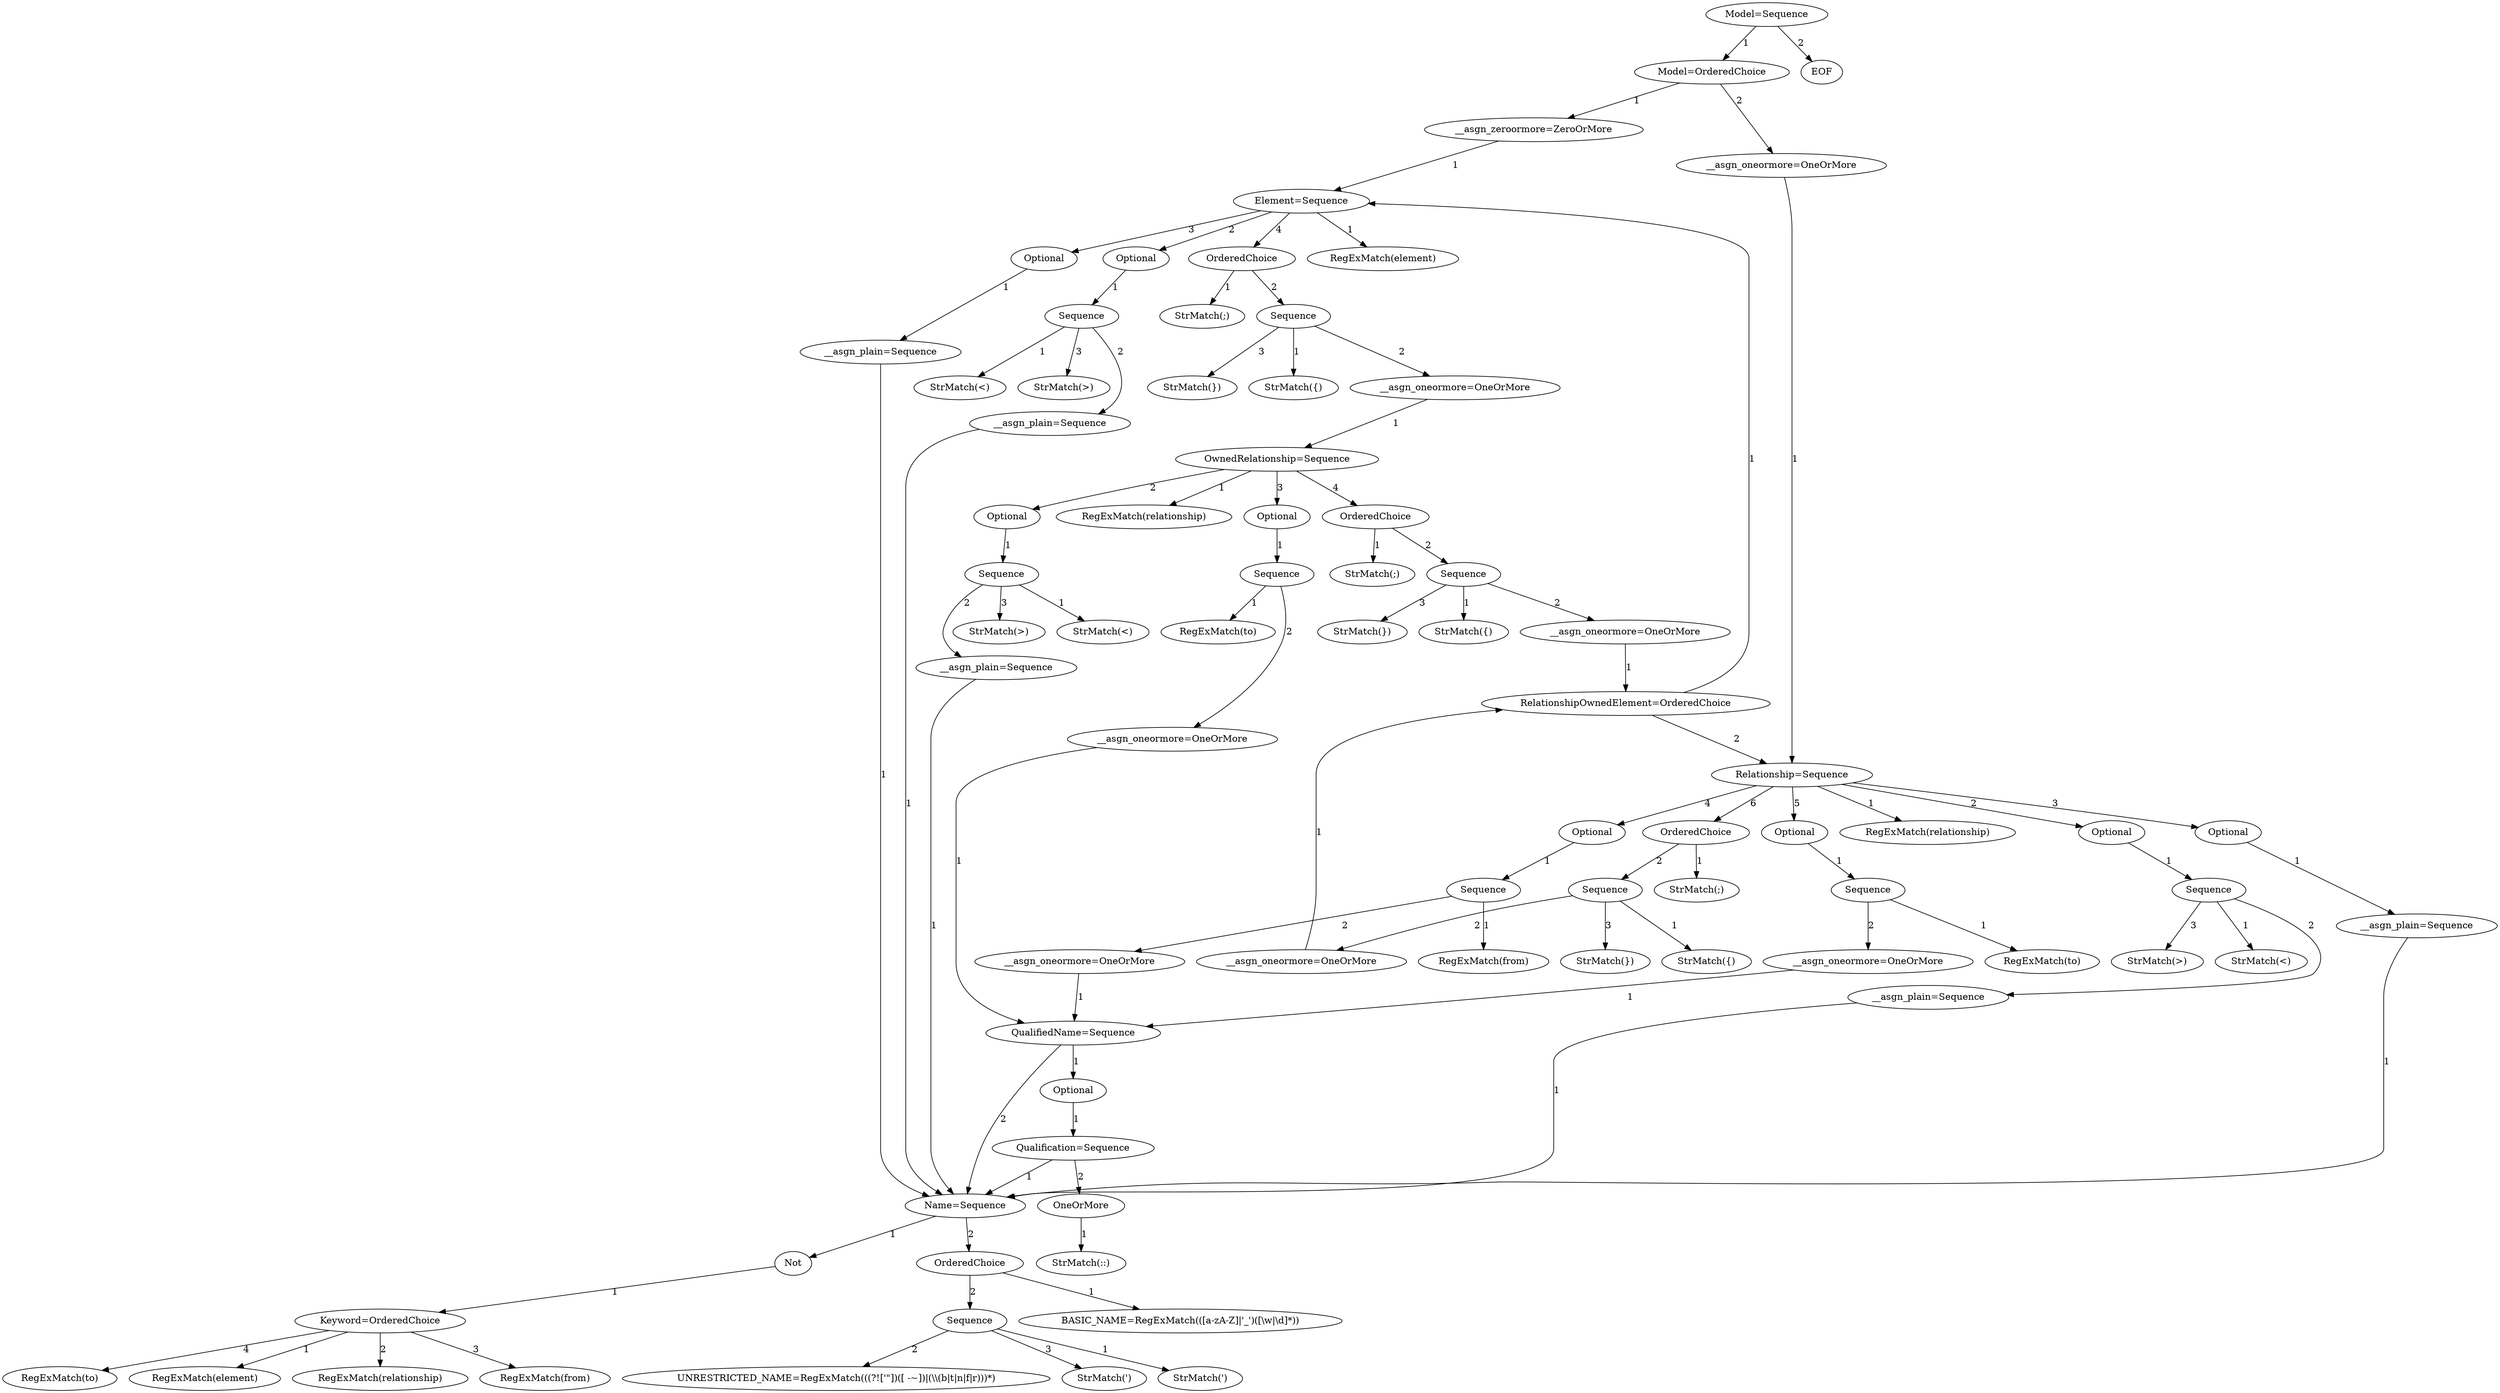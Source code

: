digraph arpeggio_graph {
140450667181824 [label="Model=Sequence"];
140450667181824->140450667101584 [label="1"]

140450667101584 [label="Model=OrderedChoice"];
140450667101584->140450667102016 [label="1"]

140450667102016 [label="__asgn_zeroormore=ZeroOrMore"];
140450667102016->140450667101488 [label="1"]

140450667101488 [label="Element=Sequence"];
140450667101488->140450667101920 [label="1"]

140450667101920 [label="RegExMatch(element)"];
140450667101488->140450667101632 [label="2"]

140450667101632 [label="Optional"];
140450667101632->140450667086320 [label="1"]

140450667086320 [label="Sequence"];
140450667086320->140450667086704 [label="1"]

140450667086704 [label="StrMatch(<)"];
140450667086320->140450667086656 [label="2"]

140450667086656 [label="__asgn_plain=Sequence"];
140450667086656->140450667149488 [label="1"]

140450667149488 [label="Name=Sequence"];
140450667149488->140450667149680 [label="1"]

140450667149680 [label="Not"];
140450667149680->140450667183504 [label="1"]

140450667183504 [label="Keyword=OrderedChoice"];
140450667183504->140450667184032 [label="1"]

140450667184032 [label="RegExMatch(element)"];
140450667183504->140450667184080 [label="2"]

140450667184080 [label="RegExMatch(relationship)"];
140450667183504->140450667183744 [label="3"]

140450667183744 [label="RegExMatch(from)"];
140450667183504->140450667183792 [label="4"]

140450667183792 [label="RegExMatch(to)"];
140450667149488->140450667150016 [label="2"]

140450667150016 [label="OrderedChoice"];
140450667150016->140450667151312 [label="1"]

140450667151312 [label="BASIC_NAME=RegExMatch(([a-zA-Z]|'_')([\\w|\\d]*))"];
140450667150016->140450667150112 [label="2"]

140450667150112 [label="Sequence"];
140450667150112->140450667150592 [label="1"]

140450667150592 [label="StrMatch(')"];
140450667150112->140450667180816 [label="2"]

140450667180816 [label="UNRESTRICTED_NAME=RegExMatch(((?!['\"])([ -~])|(\\\\(b|t|n|f|r)))*)"];
140450667150112->140450667150736 [label="3"]

140450667150736 [label="StrMatch(')"];
140450667086320->140450667087040 [label="3"]

140450667087040 [label="StrMatch(>)"];
140450667101488->140450667101536 [label="3"]

140450667101536 [label="Optional"];
140450667101536->140450667087136 [label="1"]

140450667087136 [label="__asgn_plain=Sequence"];
140450667087136->140450667149488 [label="1"]

140450667101488->140450667086368 [label="4"]

140450667086368 [label="OrderedChoice"];
140450667086368->140450667087520 [label="1"]

140450667087520 [label="StrMatch(;)"];
140450667086368->140450667086128 [label="2"]

140450667086128 [label="Sequence"];
140450667086128->140450667087568 [label="1"]

140450667087568 [label="StrMatch({)"];
140450667086128->140450667087472 [label="2"]

140450667087472 [label="__asgn_oneormore=OneOrMore"];
140450667087472->140450667089008 [label="1"]

140450667089008 [label="OwnedRelationship=Sequence"];
140450667089008->140450667123520 [label="1"]

140450667123520 [label="RegExMatch(relationship)"];
140450667089008->140450667089440 [label="2"]

140450667089440 [label="Optional"];
140450667089440->140450667123664 [label="1"]

140450667123664 [label="Sequence"];
140450667123664->140450667124048 [label="1"]

140450667124048 [label="StrMatch(<)"];
140450667123664->140450667124000 [label="2"]

140450667124000 [label="__asgn_plain=Sequence"];
140450667124000->140450667149488 [label="1"]

140450667123664->140450667124384 [label="3"]

140450667124384 [label="StrMatch(>)"];
140450667089008->140450667089392 [label="3"]

140450667089392 [label="Optional"];
140450667089392->140450667123760 [label="1"]

140450667123760 [label="Sequence"];
140450667123760->140450667124528 [label="1"]

140450667124528 [label="RegExMatch(to)"];
140450667123760->140450667124480 [label="2"]

140450667124480 [label="__asgn_oneormore=OneOrMore"];
140450667124480->140450667148624 [label="1"]

140450667148624 [label="QualifiedName=Sequence"];
140450667148624->140450667148720 [label="1"]

140450667148720 [label="Optional"];
140450667148720->140450667148288 [label="1"]

140450667148288 [label="Qualification=Sequence"];
140450667148288->140450667149488 [label="1"]

140450667148288->140450667148144 [label="2"]

140450667148144 [label="OneOrMore"];
140450667148144->140450667148864 [label="1"]

140450667148864 [label="StrMatch(::)"];
140450667148624->140450667149488 [label="2"]

140450667089008->140450667123712 [label="4"]

140450667123712 [label="OrderedChoice"];
140450667123712->140450667125008 [label="1"]

140450667125008 [label="StrMatch(;)"];
140450667123712->140450667123856 [label="2"]

140450667123856 [label="Sequence"];
140450667123856->140450667125056 [label="1"]

140450667125056 [label="StrMatch({)"];
140450667123856->140450667124912 [label="2"]

140450667124912 [label="__asgn_oneormore=OneOrMore"];
140450667124912->140450667123568 [label="1"]

140450667123568 [label="RelationshipOwnedElement=OrderedChoice"];
140450667123568->140450667101488 [label="1"]

140450667123568->140450667087280 [label="2"]

140450667087280 [label="Relationship=Sequence"];
140450667087280->140450667087760 [label="1"]

140450667087760 [label="RegExMatch(relationship)"];
140450667087280->140450667086512 [label="2"]

140450667086512 [label="Optional"];
140450667086512->140450667088048 [label="1"]

140450667088048 [label="Sequence"];
140450667088048->140450667088432 [label="1"]

140450667088432 [label="StrMatch(<)"];
140450667088048->140450667088384 [label="2"]

140450667088384 [label="__asgn_plain=Sequence"];
140450667088384->140450667149488 [label="1"]

140450667088048->140450667088768 [label="3"]

140450667088768 [label="StrMatch(>)"];
140450667087280->140450667086176 [label="3"]

140450667086176 [label="Optional"];
140450667086176->140450667088864 [label="1"]

140450667088864 [label="__asgn_plain=Sequence"];
140450667088864->140450667149488 [label="1"]

140450667087280->140450667086560 [label="4"]

140450667086560 [label="Optional"];
140450667086560->140450667087952 [label="1"]

140450667087952 [label="Sequence"];
140450667087952->140450667089248 [label="1"]

140450667089248 [label="RegExMatch(from)"];
140450667087952->140450667089200 [label="2"]

140450667089200 [label="__asgn_oneormore=OneOrMore"];
140450667089200->140450667148624 [label="1"]

140450667087280->140450667086848 [label="5"]

140450667086848 [label="Optional"];
140450667086848->140450667088288 [label="1"]

140450667088288 [label="Sequence"];
140450667088288->140450667089728 [label="1"]

140450667089728 [label="RegExMatch(to)"];
140450667088288->140450667089632 [label="2"]

140450667089632 [label="__asgn_oneormore=OneOrMore"];
140450667089632->140450667148624 [label="1"]

140450667087280->140450667088240 [label="6"]

140450667088240 [label="OrderedChoice"];
140450667088240->140450667123040 [label="1"]

140450667123040 [label="StrMatch(;)"];
140450667088240->140450667088624 [label="2"]

140450667088624 [label="Sequence"];
140450667088624->140450667123088 [label="1"]

140450667123088 [label="StrMatch({)"];
140450667088624->140450667122944 [label="2"]

140450667122944 [label="__asgn_oneormore=OneOrMore"];
140450667122944->140450667123568 [label="1"]

140450667088624->140450667123424 [label="3"]

140450667123424 [label="StrMatch(})"];
140450667123856->140450667125392 [label="3"]

140450667125392 [label="StrMatch(})"];
140450667086128->140450667087904 [label="3"]

140450667087904 [label="StrMatch(})"];
140450667101584->140450667085888 [label="2"]

140450667085888 [label="__asgn_oneormore=OneOrMore"];
140450667085888->140450667087280 [label="1"]

140450667181824->140450667183984 [label="2"]

140450667183984 [label="EOF"];
}